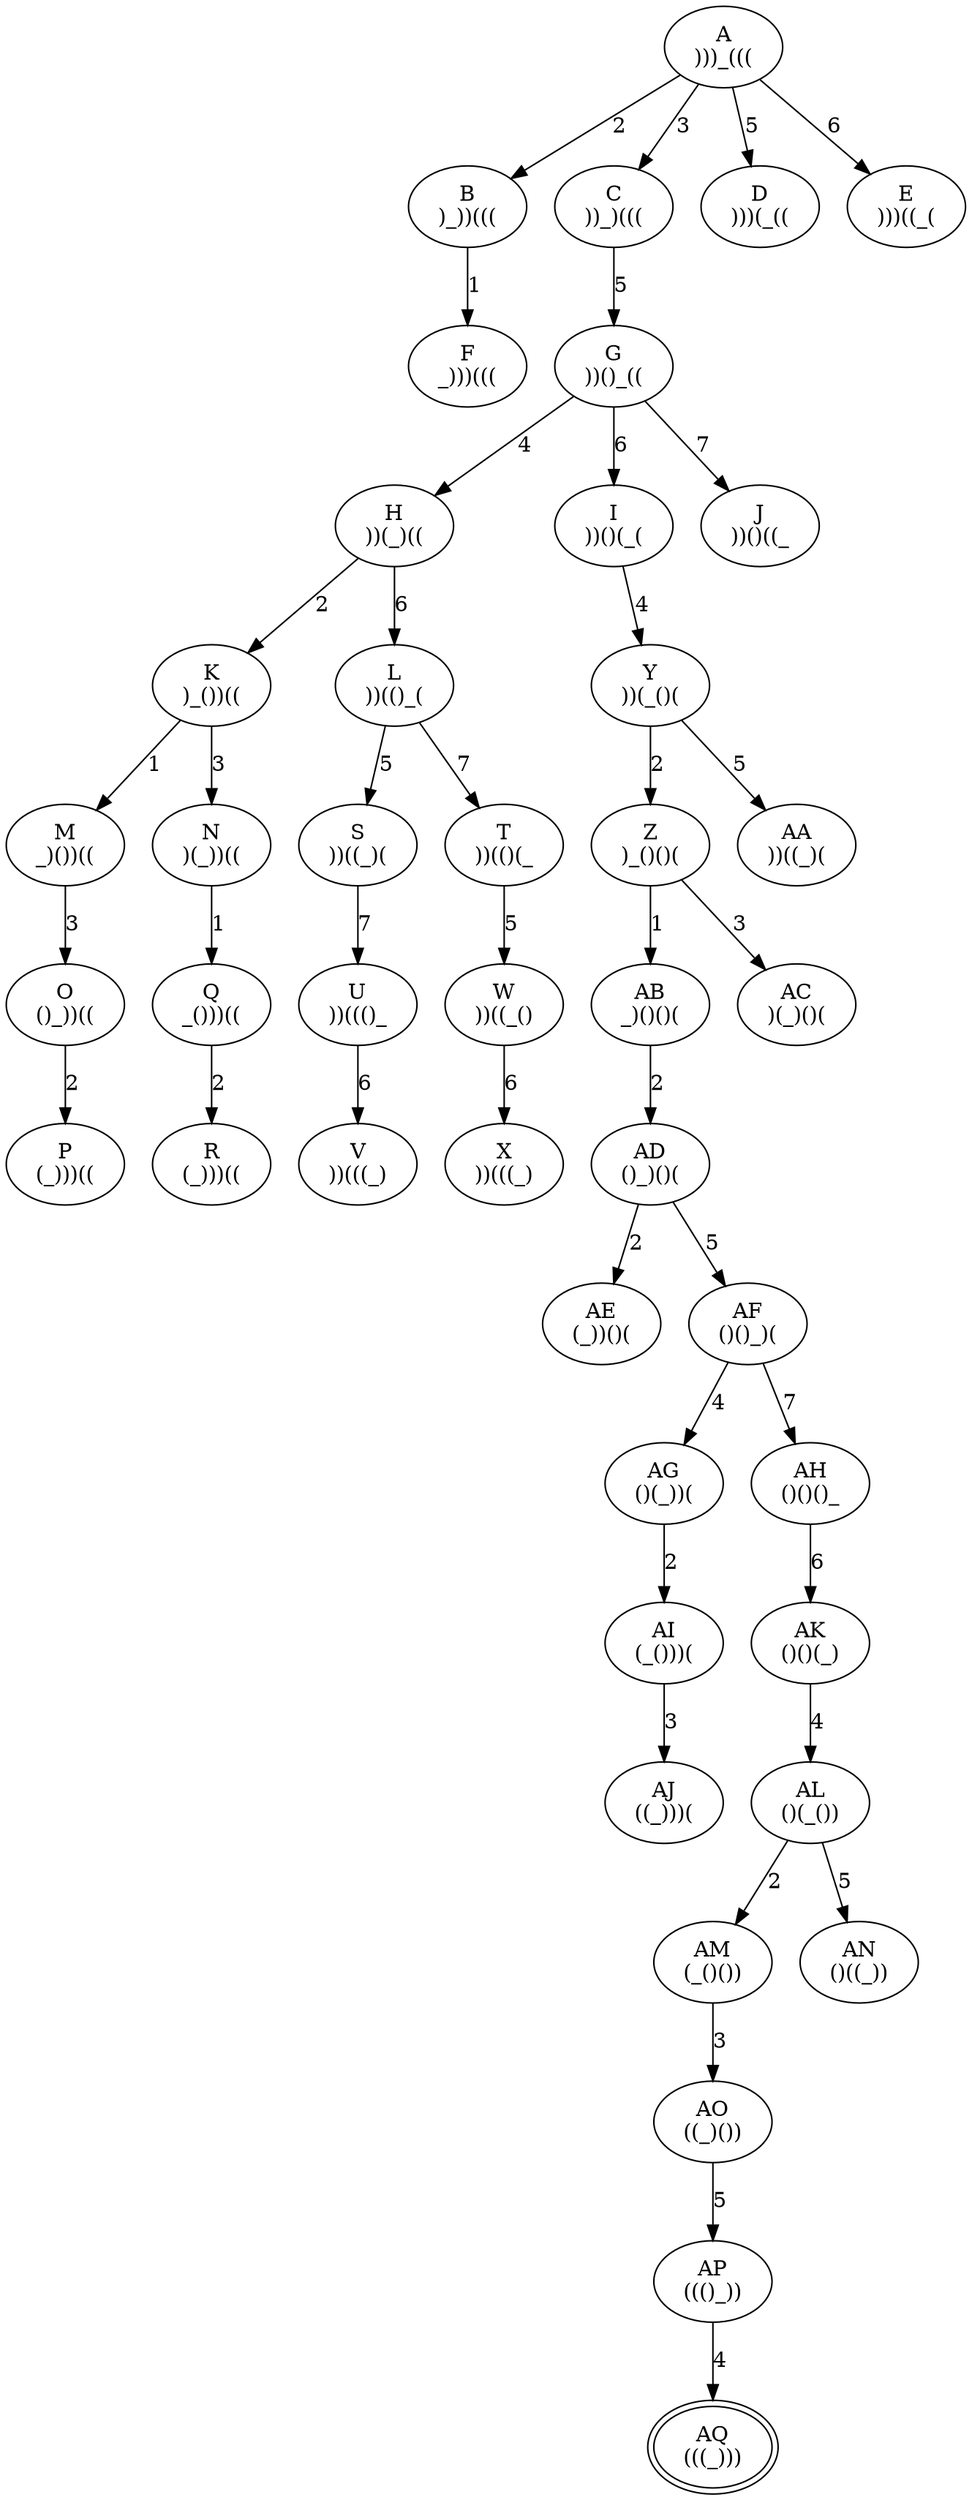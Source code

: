 
digraph ""
{
  A [label="A\n)))_((("] ;
    A -> B [label="2"] ;
      B [label="B\n)_))((("] ;
        B -> F [label="1"] ;
          F [label="F\n_)))((("] ;
    A -> C [label="3"] ;
      C [label="C\n))_)((("] ;
        C -> G [label="5"] ;
          G [label="G\n))()_(("] ;
            G -> H [label="4"] ;
              H [label="H\n))(_)(("] ;
                H -> K [label="2"] ;
                  K [label="K\n)_())(("] ;
                    K -> M [label="1"] ;
                      M [label="M\n_)())(("] ;
                        M -> O [label="3"] ;
                          O [label="O\n()_))(("] ;
                            O -> P [label="2"] ;
                              P [label="P\n(_)))(("] ;
                    K -> N [label="3"] ;
                      N [label="N\n)(_))(("] ;
                        N -> Q [label="1"] ;
                          Q [label="Q\n_()))(("] ;
                            Q -> R [label="2"] ;
                              R [label="R\n(_)))(("] ;
                H -> L [label="6"] ;
                  L [label="L\n))(()_("] ;
                    L -> S [label="5"] ;
                      S [label="S\n))((_)("] ;
                        S -> U [label="7"] ;
                          U [label="U\n))((()_"] ;
                            U -> V [label="6"] ;
                              V [label="V\n))(((_)"] ;
                    L -> T [label="7"] ;
                      T [label="T\n))(()(_"] ;
                        T -> W [label="5"] ;
                          W [label="W\n))((_()"] ;
                            W -> X [label="6"] ;
                              X [label="X\n))(((_)"] ;
            G -> I [label="6"] ;
              I [label="I\n))()(_("] ;
                I -> Y [label="4"] ;
                  Y [label="Y\n))(_()("] ;
                    Y -> Z [label="2"] ;
                      Z [label="Z\n)_()()("] ;
                        Z -> AB [label="1"] ;
                          AB [label="AB\n_)()()("] ;
                            AB -> AD [label="2"] ;
                              AD [label="AD\n()_)()("] ;
                                AD -> AE [label="2"] ;
                                  AE [label="AE\n(_))()("] ;
                                AD -> AF [label="5"] ;
                                  AF [label="AF\n()()_)("] ;
                                    AF -> AG [label="4"] ;
                                      AG [label="AG\n()(_))("] ;
                                        AG -> AI [label="2"] ;
                                          AI [label="AI\n(_()))("] ;
                                            AI -> AJ [label="3"] ;
                                              AJ [label="AJ\n((_)))("] ;
                                    AF -> AH [label="7"] ;
                                      AH [label="AH\n()()()_"] ;
                                        AH -> AK [label="6"] ;
                                          AK [label="AK\n()()(_)"] ;
                                            AK -> AL [label="4"] ;
                                              AL [label="AL\n()(_())"] ;
                                                AL -> AM [label="2"] ;
                                                  AM [label="AM\n(_()())"] ;
                                                    AM -> AO [label="3"] ;
                                                      AO [label="AO\n((_)())"] ;
                                                        AO -> AP [label="5"] ;
                                                          AP [label="AP\n((()_))"] ;
                                                            AP -> AQ [label="4"] ;
                                                              AQ [label="AQ\n(((_)))"][peripheries=2] ;
                                                AL -> AN [label="5"] ;
                                                  AN [label="AN\n()((_))"] ;
                        Z -> AC [label="3"] ;
                          AC [label="AC\n)(_)()("] ;
                    Y -> AA [label="5"] ;
                      AA [label="AA\n))((_)("] ;
            G -> J [label="7"] ;
              J [label="J\n))()((_"] ;
    A -> D [label="5"] ;
      D [label="D\n)))(_(("] ;
    A -> E [label="6"] ;
      E [label="E\n)))((_("] ;
}
